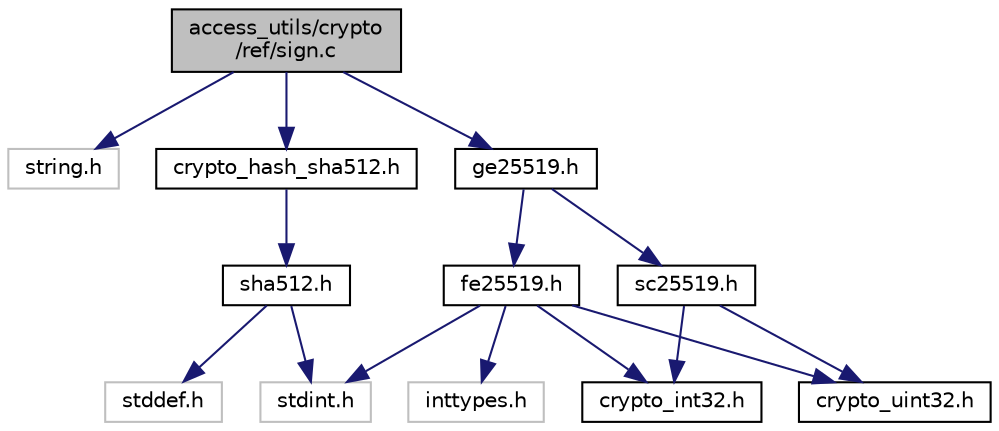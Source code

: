 digraph "access_utils/crypto/ref/sign.c"
{
  edge [fontname="Helvetica",fontsize="10",labelfontname="Helvetica",labelfontsize="10"];
  node [fontname="Helvetica",fontsize="10",shape=record];
  Node0 [label="access_utils/crypto\l/ref/sign.c",height=0.2,width=0.4,color="black", fillcolor="grey75", style="filled", fontcolor="black"];
  Node0 -> Node1 [color="midnightblue",fontsize="10",style="solid",fontname="Helvetica"];
  Node1 [label="string.h",height=0.2,width=0.4,color="grey75", fillcolor="white", style="filled"];
  Node0 -> Node2 [color="midnightblue",fontsize="10",style="solid",fontname="Helvetica"];
  Node2 [label="crypto_hash_sha512.h",height=0.2,width=0.4,color="black", fillcolor="white", style="filled",URL="$crypto__hash__sha512_8h.html"];
  Node2 -> Node3 [color="midnightblue",fontsize="10",style="solid",fontname="Helvetica"];
  Node3 [label="sha512.h",height=0.2,width=0.4,color="black", fillcolor="white", style="filled",URL="$sha512_8h.html"];
  Node3 -> Node4 [color="midnightblue",fontsize="10",style="solid",fontname="Helvetica"];
  Node4 [label="stddef.h",height=0.2,width=0.4,color="grey75", fillcolor="white", style="filled"];
  Node3 -> Node5 [color="midnightblue",fontsize="10",style="solid",fontname="Helvetica"];
  Node5 [label="stdint.h",height=0.2,width=0.4,color="grey75", fillcolor="white", style="filled"];
  Node0 -> Node6 [color="midnightblue",fontsize="10",style="solid",fontname="Helvetica"];
  Node6 [label="ge25519.h",height=0.2,width=0.4,color="black", fillcolor="white", style="filled",URL="$ge25519_8h.html"];
  Node6 -> Node7 [color="midnightblue",fontsize="10",style="solid",fontname="Helvetica"];
  Node7 [label="fe25519.h",height=0.2,width=0.4,color="black", fillcolor="white", style="filled",URL="$fe25519_8h.html"];
  Node7 -> Node8 [color="midnightblue",fontsize="10",style="solid",fontname="Helvetica"];
  Node8 [label="inttypes.h",height=0.2,width=0.4,color="grey75", fillcolor="white", style="filled"];
  Node7 -> Node5 [color="midnightblue",fontsize="10",style="solid",fontname="Helvetica"];
  Node7 -> Node9 [color="midnightblue",fontsize="10",style="solid",fontname="Helvetica"];
  Node9 [label="crypto_int32.h",height=0.2,width=0.4,color="black", fillcolor="white", style="filled",URL="$crypto__int32_8h.html"];
  Node7 -> Node10 [color="midnightblue",fontsize="10",style="solid",fontname="Helvetica"];
  Node10 [label="crypto_uint32.h",height=0.2,width=0.4,color="black", fillcolor="white", style="filled",URL="$crypto__uint32_8h.html"];
  Node6 -> Node11 [color="midnightblue",fontsize="10",style="solid",fontname="Helvetica"];
  Node11 [label="sc25519.h",height=0.2,width=0.4,color="black", fillcolor="white", style="filled",URL="$sc25519_8h.html"];
  Node11 -> Node9 [color="midnightblue",fontsize="10",style="solid",fontname="Helvetica"];
  Node11 -> Node10 [color="midnightblue",fontsize="10",style="solid",fontname="Helvetica"];
}
